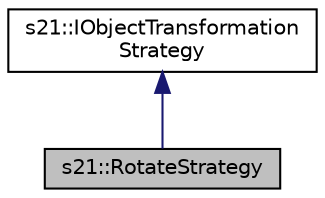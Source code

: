 digraph "s21::RotateStrategy"
{
 // LATEX_PDF_SIZE
  edge [fontname="Helvetica",fontsize="10",labelfontname="Helvetica",labelfontsize="10"];
  node [fontname="Helvetica",fontsize="10",shape=record];
  Node1 [label="s21::RotateStrategy",height=0.2,width=0.4,color="black", fillcolor="grey75", style="filled", fontcolor="black",tooltip="The RotateStrategy class represents a strategy for rotating an object."];
  Node2 -> Node1 [dir="back",color="midnightblue",fontsize="10",style="solid",fontname="Helvetica"];
  Node2 [label="s21::IObjectTransformation\lStrategy",height=0.2,width=0.4,color="black", fillcolor="white", style="filled",URL="$d7/d6e/classs21_1_1IObjectTransformationStrategy.html",tooltip="The IObjectTransformationStrategy class is an interface for object transformation strategies."];
}

